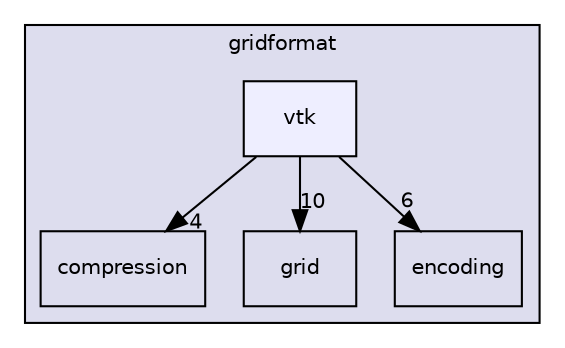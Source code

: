 digraph "/home/runner/work/gridformat/gridformat/gridformat/vtk" {
  compound=true
  node [ fontsize="10", fontname="Helvetica"];
  edge [ labelfontsize="10", labelfontname="Helvetica"];
  subgraph clusterdir_e7c175008ea20c864d9ef3009d7f4301 {
    graph [ bgcolor="#ddddee", pencolor="black", label="gridformat" fontname="Helvetica", fontsize="10", URL="dir_e7c175008ea20c864d9ef3009d7f4301.html"]
  dir_0ff2e0e61e3af8ee34dddebe9f0268dc [shape=box label="compression" URL="dir_0ff2e0e61e3af8ee34dddebe9f0268dc.html"];
  dir_ccba52d8fa730bec2eeb71410e3b9ab7 [shape=box label="grid" URL="dir_ccba52d8fa730bec2eeb71410e3b9ab7.html"];
  dir_ccfa84e27b2c4c552e7baede3d3b9943 [shape=box label="encoding" URL="dir_ccfa84e27b2c4c552e7baede3d3b9943.html"];
  dir_d0390f0727238e67894f11fe1a76445e [shape=box, label="vtk", style="filled", fillcolor="#eeeeff", pencolor="black", URL="dir_d0390f0727238e67894f11fe1a76445e.html"];
  }
  dir_d0390f0727238e67894f11fe1a76445e->dir_0ff2e0e61e3af8ee34dddebe9f0268dc [headlabel="4", labeldistance=1.5 headhref="dir_000007_000004.html"];
  dir_d0390f0727238e67894f11fe1a76445e->dir_ccba52d8fa730bec2eeb71410e3b9ab7 [headlabel="10", labeldistance=1.5 headhref="dir_000007_000006.html"];
  dir_d0390f0727238e67894f11fe1a76445e->dir_ccfa84e27b2c4c552e7baede3d3b9943 [headlabel="6", labeldistance=1.5 headhref="dir_000007_000005.html"];
}
